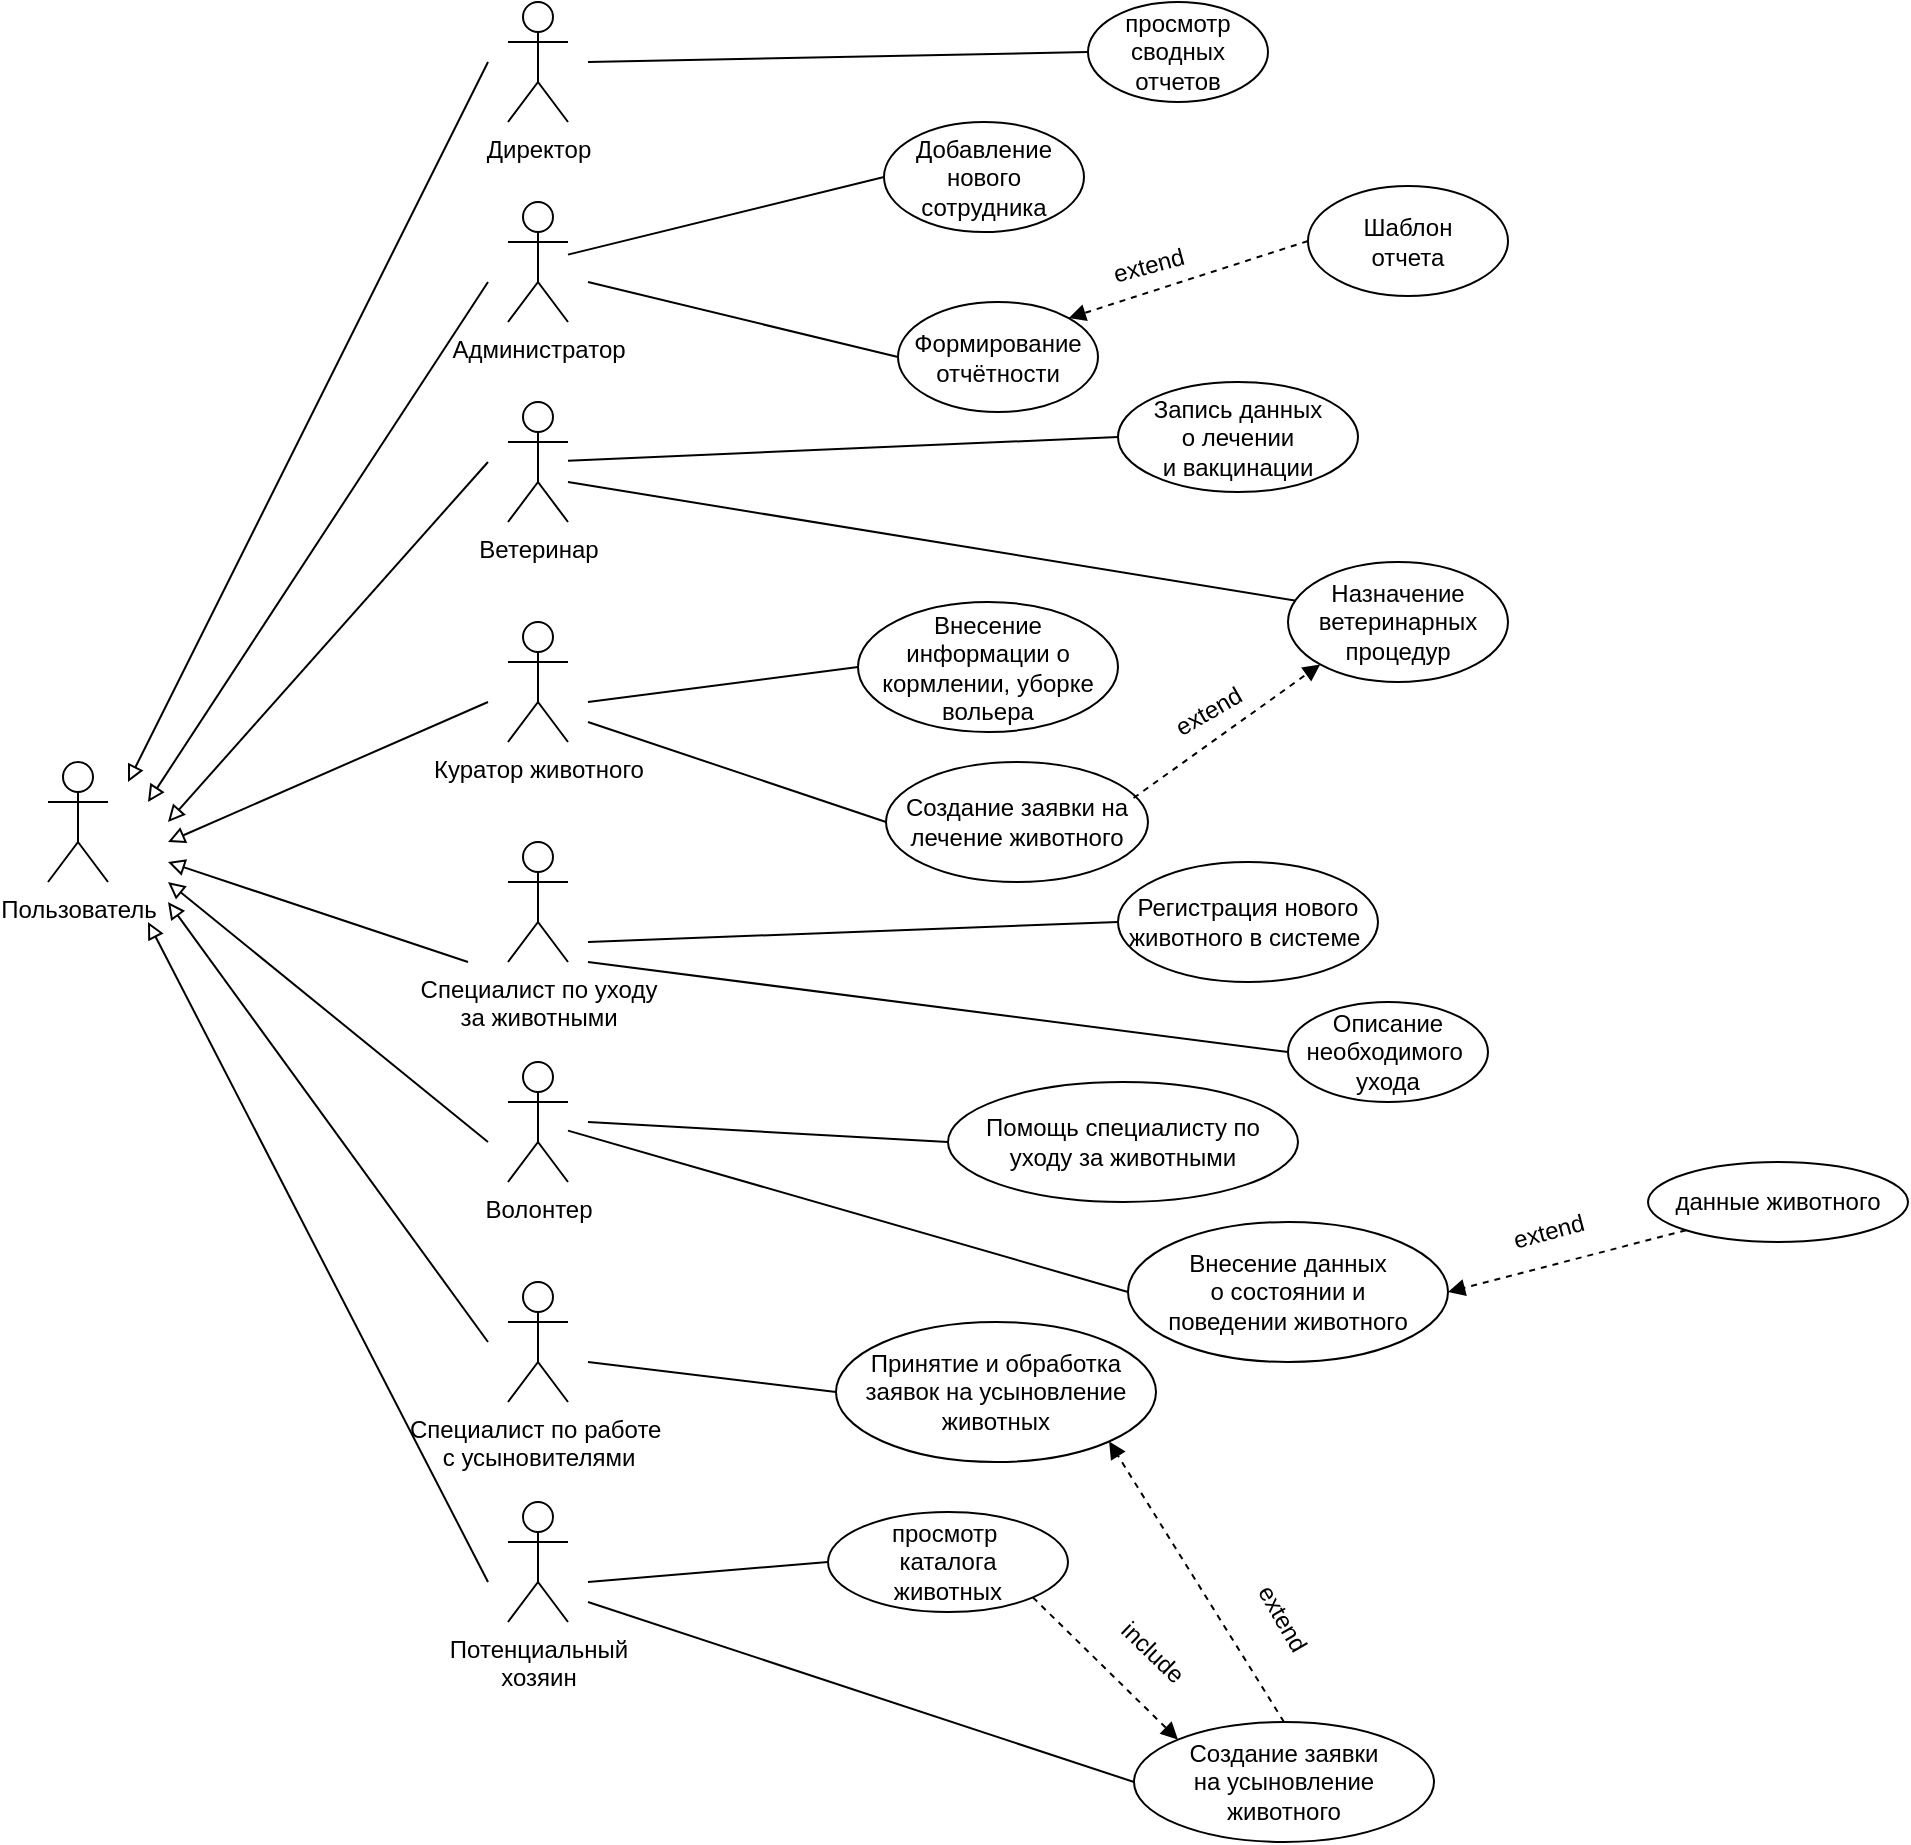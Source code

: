 <mxfile version="24.7.8">
  <diagram name="Страница — 1" id="ILUcZ4VWC_NbgSZ-m6gs">
    <mxGraphModel dx="2901" dy="1196" grid="1" gridSize="10" guides="1" tooltips="1" connect="1" arrows="1" fold="1" page="1" pageScale="1" pageWidth="827" pageHeight="1169" math="0" shadow="0">
      <root>
        <mxCell id="0" />
        <mxCell id="1" parent="0" />
        <mxCell id="S5P2pqd0xD6YAmX3UqQr-1" value="Пользователь" style="shape=umlActor;verticalLabelPosition=bottom;verticalAlign=top;html=1;outlineConnect=0;" parent="1" vertex="1">
          <mxGeometry x="-170" y="410" width="30" height="60" as="geometry" />
        </mxCell>
        <mxCell id="S5P2pqd0xD6YAmX3UqQr-2" value="Директор" style="shape=umlActor;verticalLabelPosition=bottom;verticalAlign=top;html=1;outlineConnect=0;" parent="1" vertex="1">
          <mxGeometry x="60" y="30" width="30" height="60" as="geometry" />
        </mxCell>
        <mxCell id="S5P2pqd0xD6YAmX3UqQr-5" value="Администратор" style="shape=umlActor;verticalLabelPosition=bottom;verticalAlign=top;html=1;outlineConnect=0;" parent="1" vertex="1">
          <mxGeometry x="60" y="130" width="30" height="60" as="geometry" />
        </mxCell>
        <mxCell id="S5P2pqd0xD6YAmX3UqQr-6" value="Ветеринар&lt;div&gt;&lt;br&gt;&lt;/div&gt;" style="shape=umlActor;verticalLabelPosition=bottom;verticalAlign=top;html=1;outlineConnect=0;" parent="1" vertex="1">
          <mxGeometry x="60" y="230" width="30" height="60" as="geometry" />
        </mxCell>
        <mxCell id="S5P2pqd0xD6YAmX3UqQr-7" value="&lt;div&gt;Специалист по уходу&lt;/div&gt;&lt;div&gt;за животными&lt;/div&gt;&lt;div&gt;&lt;br&gt;&lt;/div&gt;" style="shape=umlActor;verticalLabelPosition=bottom;verticalAlign=top;html=1;outlineConnect=0;" parent="1" vertex="1">
          <mxGeometry x="60" y="450" width="30" height="60" as="geometry" />
        </mxCell>
        <mxCell id="S5P2pqd0xD6YAmX3UqQr-8" value="&lt;div&gt;Куратор животного&lt;/div&gt;&lt;div&gt;&lt;br&gt;&lt;/div&gt;" style="shape=umlActor;verticalLabelPosition=bottom;verticalAlign=top;html=1;outlineConnect=0;" parent="1" vertex="1">
          <mxGeometry x="60" y="340" width="30" height="60" as="geometry" />
        </mxCell>
        <mxCell id="S5P2pqd0xD6YAmX3UqQr-10" value="&lt;div&gt;Волонтер&lt;/div&gt;" style="shape=umlActor;verticalLabelPosition=bottom;verticalAlign=top;html=1;outlineConnect=0;" parent="1" vertex="1">
          <mxGeometry x="60" y="560" width="30" height="60" as="geometry" />
        </mxCell>
        <mxCell id="S5P2pqd0xD6YAmX3UqQr-11" value="&lt;div&gt;Специалист по работе&amp;nbsp;&lt;/div&gt;&lt;div&gt;с усыновителями&lt;/div&gt;&lt;div&gt;&lt;br&gt;&lt;/div&gt;" style="shape=umlActor;verticalLabelPosition=bottom;verticalAlign=top;html=1;outlineConnect=0;" parent="1" vertex="1">
          <mxGeometry x="60" y="670" width="30" height="60" as="geometry" />
        </mxCell>
        <mxCell id="S5P2pqd0xD6YAmX3UqQr-12" value="&lt;div&gt;Потенциальный&lt;/div&gt;&lt;div&gt;хозяин&lt;/div&gt;" style="shape=umlActor;verticalLabelPosition=bottom;verticalAlign=top;html=1;outlineConnect=0;" parent="1" vertex="1">
          <mxGeometry x="60" y="780" width="30" height="60" as="geometry" />
        </mxCell>
        <mxCell id="S5P2pqd0xD6YAmX3UqQr-14" value="" style="endArrow=block;html=1;rounded=0;endFill=0;" parent="1" edge="1">
          <mxGeometry width="50" height="50" relative="1" as="geometry">
            <mxPoint x="50" y="60" as="sourcePoint" />
            <mxPoint x="-130" y="420" as="targetPoint" />
          </mxGeometry>
        </mxCell>
        <mxCell id="S5P2pqd0xD6YAmX3UqQr-15" value="" style="endArrow=block;html=1;rounded=0;endFill=0;" parent="1" edge="1">
          <mxGeometry width="50" height="50" relative="1" as="geometry">
            <mxPoint x="50" y="820" as="sourcePoint" />
            <mxPoint x="-120" y="490" as="targetPoint" />
          </mxGeometry>
        </mxCell>
        <mxCell id="S5P2pqd0xD6YAmX3UqQr-16" value="" style="endArrow=block;html=1;rounded=0;endFill=0;" parent="1" edge="1">
          <mxGeometry width="50" height="50" relative="1" as="geometry">
            <mxPoint x="50" y="170" as="sourcePoint" />
            <mxPoint x="-120" y="430" as="targetPoint" />
          </mxGeometry>
        </mxCell>
        <mxCell id="S5P2pqd0xD6YAmX3UqQr-17" value="" style="endArrow=block;html=1;rounded=0;endFill=0;" parent="1" edge="1">
          <mxGeometry width="50" height="50" relative="1" as="geometry">
            <mxPoint x="50" y="700" as="sourcePoint" />
            <mxPoint x="-110" y="480" as="targetPoint" />
          </mxGeometry>
        </mxCell>
        <mxCell id="S5P2pqd0xD6YAmX3UqQr-18" value="" style="endArrow=block;html=1;rounded=0;endFill=0;" parent="1" edge="1">
          <mxGeometry width="50" height="50" relative="1" as="geometry">
            <mxPoint x="50" y="260" as="sourcePoint" />
            <mxPoint x="-110" y="440" as="targetPoint" />
          </mxGeometry>
        </mxCell>
        <mxCell id="S5P2pqd0xD6YAmX3UqQr-19" value="" style="endArrow=block;html=1;rounded=0;endFill=0;" parent="1" edge="1">
          <mxGeometry width="50" height="50" relative="1" as="geometry">
            <mxPoint x="50" y="600" as="sourcePoint" />
            <mxPoint x="-110" y="470" as="targetPoint" />
          </mxGeometry>
        </mxCell>
        <mxCell id="S5P2pqd0xD6YAmX3UqQr-20" value="" style="endArrow=block;html=1;rounded=0;endFill=0;" parent="1" edge="1">
          <mxGeometry width="50" height="50" relative="1" as="geometry">
            <mxPoint x="50" y="380" as="sourcePoint" />
            <mxPoint x="-110" y="450" as="targetPoint" />
          </mxGeometry>
        </mxCell>
        <mxCell id="S5P2pqd0xD6YAmX3UqQr-21" value="" style="endArrow=block;html=1;rounded=0;endFill=0;" parent="1" edge="1">
          <mxGeometry width="50" height="50" relative="1" as="geometry">
            <mxPoint x="40" y="510" as="sourcePoint" />
            <mxPoint x="-110" y="460" as="targetPoint" />
          </mxGeometry>
        </mxCell>
        <mxCell id="S5P2pqd0xD6YAmX3UqQr-22" value="просмотр сводных отчетов" style="ellipse;whiteSpace=wrap;html=1;" parent="1" vertex="1">
          <mxGeometry x="350" y="30" width="90" height="50" as="geometry" />
        </mxCell>
        <mxCell id="S5P2pqd0xD6YAmX3UqQr-23" value="" style="endArrow=none;html=1;rounded=0;entryX=0;entryY=0.5;entryDx=0;entryDy=0;" parent="1" target="S5P2pqd0xD6YAmX3UqQr-22" edge="1">
          <mxGeometry width="50" height="50" relative="1" as="geometry">
            <mxPoint x="100" y="60" as="sourcePoint" />
            <mxPoint x="460" y="420" as="targetPoint" />
          </mxGeometry>
        </mxCell>
        <mxCell id="S5P2pqd0xD6YAmX3UqQr-29" value="Добавление&lt;div&gt;нового&lt;/div&gt;&lt;div&gt;сотрудника&lt;/div&gt;" style="ellipse;whiteSpace=wrap;html=1;" parent="1" vertex="1">
          <mxGeometry x="248" y="90" width="100" height="55" as="geometry" />
        </mxCell>
        <mxCell id="S5P2pqd0xD6YAmX3UqQr-30" value="" style="endArrow=none;html=1;rounded=0;entryX=0;entryY=0.5;entryDx=0;entryDy=0;" parent="1" source="S5P2pqd0xD6YAmX3UqQr-5" target="S5P2pqd0xD6YAmX3UqQr-29" edge="1">
          <mxGeometry width="50" height="50" relative="1" as="geometry">
            <mxPoint x="110" y="70" as="sourcePoint" />
            <mxPoint x="620" y="105" as="targetPoint" />
          </mxGeometry>
        </mxCell>
        <mxCell id="S5P2pqd0xD6YAmX3UqQr-33" value="Формирование&lt;div&gt;отчётности&lt;/div&gt;" style="ellipse;whiteSpace=wrap;html=1;" parent="1" vertex="1">
          <mxGeometry x="255" y="180" width="100" height="55" as="geometry" />
        </mxCell>
        <mxCell id="S5P2pqd0xD6YAmX3UqQr-34" value="" style="endArrow=none;html=1;rounded=0;entryX=0;entryY=0.5;entryDx=0;entryDy=0;" parent="1" target="S5P2pqd0xD6YAmX3UqQr-33" edge="1">
          <mxGeometry width="50" height="50" relative="1" as="geometry">
            <mxPoint x="100" y="170" as="sourcePoint" />
            <mxPoint x="240" y="168" as="targetPoint" />
          </mxGeometry>
        </mxCell>
        <mxCell id="S5P2pqd0xD6YAmX3UqQr-36" value="" style="endArrow=block;html=1;rounded=0;entryX=1;entryY=0;entryDx=0;entryDy=0;dashed=1;startArrow=none;startFill=0;exitX=0;exitY=0.5;exitDx=0;exitDy=0;endFill=1;" parent="1" source="ZK3HSe5MjtL0G6k60uyu-2" target="S5P2pqd0xD6YAmX3UqQr-33" edge="1">
          <mxGeometry width="50" height="50" relative="1" as="geometry">
            <mxPoint x="490" y="150" as="sourcePoint" />
            <mxPoint x="210" y="238" as="targetPoint" />
            <Array as="points" />
          </mxGeometry>
        </mxCell>
        <mxCell id="S5P2pqd0xD6YAmX3UqQr-37" value="Запись данных&lt;div&gt;о лечении&lt;/div&gt;&lt;div&gt;и вакцинации&lt;/div&gt;" style="ellipse;whiteSpace=wrap;html=1;" parent="1" vertex="1">
          <mxGeometry x="365" y="220" width="120" height="55" as="geometry" />
        </mxCell>
        <mxCell id="S5P2pqd0xD6YAmX3UqQr-38" value="" style="endArrow=none;html=1;rounded=0;entryX=0;entryY=0.5;entryDx=0;entryDy=0;" parent="1" source="S5P2pqd0xD6YAmX3UqQr-6" target="S5P2pqd0xD6YAmX3UqQr-37" edge="1">
          <mxGeometry width="50" height="50" relative="1" as="geometry">
            <mxPoint x="110" y="180" as="sourcePoint" />
            <mxPoint x="250" y="238" as="targetPoint" />
          </mxGeometry>
        </mxCell>
        <mxCell id="S5P2pqd0xD6YAmX3UqQr-41" value="Внесение информации о кормлении, уборке вольера" style="ellipse;whiteSpace=wrap;html=1;" parent="1" vertex="1">
          <mxGeometry x="235" y="330" width="130" height="65" as="geometry" />
        </mxCell>
        <mxCell id="S5P2pqd0xD6YAmX3UqQr-42" value="" style="endArrow=none;html=1;rounded=0;entryX=0;entryY=0.5;entryDx=0;entryDy=0;" parent="1" target="S5P2pqd0xD6YAmX3UqQr-41" edge="1">
          <mxGeometry width="50" height="50" relative="1" as="geometry">
            <mxPoint x="100" y="380" as="sourcePoint" />
            <mxPoint x="230" y="308" as="targetPoint" />
          </mxGeometry>
        </mxCell>
        <mxCell id="S5P2pqd0xD6YAmX3UqQr-45" value="Создание заявки на лечение животного" style="ellipse;whiteSpace=wrap;html=1;" parent="1" vertex="1">
          <mxGeometry x="249" y="410" width="131" height="60" as="geometry" />
        </mxCell>
        <mxCell id="S5P2pqd0xD6YAmX3UqQr-46" value="" style="endArrow=none;html=1;rounded=0;entryX=0;entryY=0.5;entryDx=0;entryDy=0;" parent="1" target="S5P2pqd0xD6YAmX3UqQr-45" edge="1">
          <mxGeometry width="50" height="50" relative="1" as="geometry">
            <mxPoint x="100" y="390" as="sourcePoint" />
            <mxPoint x="190" y="398" as="targetPoint" />
          </mxGeometry>
        </mxCell>
        <mxCell id="S5P2pqd0xD6YAmX3UqQr-47" value="" style="endArrow=none;html=1;rounded=0;entryX=0.073;entryY=0.333;entryDx=0;entryDy=0;entryPerimeter=0;" parent="1" target="ZK3HSe5MjtL0G6k60uyu-3" edge="1">
          <mxGeometry width="50" height="50" relative="1" as="geometry">
            <mxPoint x="90" y="270" as="sourcePoint" />
            <mxPoint x="330" y="360" as="targetPoint" />
          </mxGeometry>
        </mxCell>
        <mxCell id="S5P2pqd0xD6YAmX3UqQr-50" value="Регистрация нового животного в системе&amp;nbsp;" style="ellipse;whiteSpace=wrap;html=1;" parent="1" vertex="1">
          <mxGeometry x="365" y="460" width="130" height="60" as="geometry" />
        </mxCell>
        <mxCell id="S5P2pqd0xD6YAmX3UqQr-51" value="Описание необходимого&amp;nbsp;&lt;div&gt;ухода&lt;/div&gt;" style="ellipse;whiteSpace=wrap;html=1;" parent="1" vertex="1">
          <mxGeometry x="450" y="530" width="100" height="50" as="geometry" />
        </mxCell>
        <mxCell id="S5P2pqd0xD6YAmX3UqQr-52" value="" style="endArrow=none;html=1;rounded=0;entryX=0;entryY=0.5;entryDx=0;entryDy=0;" parent="1" target="S5P2pqd0xD6YAmX3UqQr-50" edge="1">
          <mxGeometry width="50" height="50" relative="1" as="geometry">
            <mxPoint x="100" y="500" as="sourcePoint" />
            <mxPoint x="235" y="470" as="targetPoint" />
          </mxGeometry>
        </mxCell>
        <mxCell id="S5P2pqd0xD6YAmX3UqQr-55" value="" style="endArrow=none;html=1;rounded=0;entryX=0;entryY=0.5;entryDx=0;entryDy=0;" parent="1" target="S5P2pqd0xD6YAmX3UqQr-51" edge="1">
          <mxGeometry width="50" height="50" relative="1" as="geometry">
            <mxPoint x="100" y="510" as="sourcePoint" />
            <mxPoint x="170" y="540" as="targetPoint" />
          </mxGeometry>
        </mxCell>
        <mxCell id="S5P2pqd0xD6YAmX3UqQr-59" value="Внесение данных&lt;div&gt;о состоянии и&lt;/div&gt;&lt;div&gt;поведении животного&lt;/div&gt;" style="ellipse;whiteSpace=wrap;html=1;" parent="1" vertex="1">
          <mxGeometry x="370" y="640" width="160" height="70" as="geometry" />
        </mxCell>
        <mxCell id="S5P2pqd0xD6YAmX3UqQr-60" value="" style="endArrow=none;html=1;rounded=0;entryX=0;entryY=0.5;entryDx=0;entryDy=0;" parent="1" source="S5P2pqd0xD6YAmX3UqQr-10" target="S5P2pqd0xD6YAmX3UqQr-59" edge="1">
          <mxGeometry width="50" height="50" relative="1" as="geometry">
            <mxPoint x="110" y="520" as="sourcePoint" />
            <mxPoint x="373" y="575" as="targetPoint" />
          </mxGeometry>
        </mxCell>
        <mxCell id="S5P2pqd0xD6YAmX3UqQr-61" value="Помощь специалисту по&lt;div&gt;уходу за животными&lt;/div&gt;" style="ellipse;whiteSpace=wrap;html=1;" parent="1" vertex="1">
          <mxGeometry x="280" y="570" width="175" height="60" as="geometry" />
        </mxCell>
        <mxCell id="S5P2pqd0xD6YAmX3UqQr-62" value="данные животного" style="ellipse;whiteSpace=wrap;html=1;" parent="1" vertex="1">
          <mxGeometry x="630" y="610" width="130" height="40" as="geometry" />
        </mxCell>
        <mxCell id="S5P2pqd0xD6YAmX3UqQr-63" value="" style="endArrow=block;html=1;rounded=0;endFill=1;exitX=0;exitY=1;exitDx=0;exitDy=0;entryX=1;entryY=0.5;entryDx=0;entryDy=0;dashed=1;" parent="1" source="S5P2pqd0xD6YAmX3UqQr-62" target="S5P2pqd0xD6YAmX3UqQr-59" edge="1">
          <mxGeometry width="50" height="50" relative="1" as="geometry">
            <mxPoint x="60" y="710" as="sourcePoint" />
            <mxPoint x="-100" y="490" as="targetPoint" />
          </mxGeometry>
        </mxCell>
        <mxCell id="S5P2pqd0xD6YAmX3UqQr-64" value="" style="endArrow=none;html=1;rounded=0;entryX=0;entryY=0.5;entryDx=0;entryDy=0;" parent="1" target="S5P2pqd0xD6YAmX3UqQr-61" edge="1">
          <mxGeometry width="50" height="50" relative="1" as="geometry">
            <mxPoint x="100" y="590" as="sourcePoint" />
            <mxPoint x="170" y="665" as="targetPoint" />
          </mxGeometry>
        </mxCell>
        <mxCell id="S5P2pqd0xD6YAmX3UqQr-67" value="Принятие и обработка заявок на усыновление животных" style="ellipse;whiteSpace=wrap;html=1;" parent="1" vertex="1">
          <mxGeometry x="224" y="690" width="160" height="70" as="geometry" />
        </mxCell>
        <mxCell id="S5P2pqd0xD6YAmX3UqQr-69" value="" style="endArrow=none;html=1;rounded=0;entryX=0;entryY=0.5;entryDx=0;entryDy=0;" parent="1" target="S5P2pqd0xD6YAmX3UqQr-67" edge="1">
          <mxGeometry width="50" height="50" relative="1" as="geometry">
            <mxPoint x="100" y="710" as="sourcePoint" />
            <mxPoint x="358" y="675" as="targetPoint" />
          </mxGeometry>
        </mxCell>
        <mxCell id="S5P2pqd0xD6YAmX3UqQr-73" value="" style="endArrow=none;html=1;rounded=0;entryX=0;entryY=0.5;entryDx=0;entryDy=0;" parent="1" target="S5P2pqd0xD6YAmX3UqQr-74" edge="1">
          <mxGeometry width="50" height="50" relative="1" as="geometry">
            <mxPoint x="100" y="820" as="sourcePoint" />
            <mxPoint x="300" y="870" as="targetPoint" />
          </mxGeometry>
        </mxCell>
        <mxCell id="S5P2pqd0xD6YAmX3UqQr-74" value="просмотр&amp;nbsp;&lt;div&gt;каталога&lt;/div&gt;&lt;div&gt;животных&lt;/div&gt;" style="ellipse;whiteSpace=wrap;html=1;" parent="1" vertex="1">
          <mxGeometry x="220" y="785" width="120" height="50" as="geometry" />
        </mxCell>
        <mxCell id="S5P2pqd0xD6YAmX3UqQr-76" value="" style="endArrow=block;html=1;rounded=0;endFill=1;exitX=1;exitY=1;exitDx=0;exitDy=0;entryX=0;entryY=0;entryDx=0;entryDy=0;dashed=1;" parent="1" source="S5P2pqd0xD6YAmX3UqQr-74" target="S5P2pqd0xD6YAmX3UqQr-77" edge="1">
          <mxGeometry width="50" height="50" relative="1" as="geometry">
            <mxPoint x="680" y="715" as="sourcePoint" />
            <mxPoint x="457" y="679" as="targetPoint" />
          </mxGeometry>
        </mxCell>
        <mxCell id="S5P2pqd0xD6YAmX3UqQr-77" value="Создание заявки&lt;div&gt;на усыновление&lt;/div&gt;&lt;div&gt;животного&lt;/div&gt;" style="ellipse;whiteSpace=wrap;html=1;" parent="1" vertex="1">
          <mxGeometry x="373" y="890" width="150" height="60" as="geometry" />
        </mxCell>
        <mxCell id="S5P2pqd0xD6YAmX3UqQr-78" value="" style="endArrow=none;html=1;rounded=0;entryX=0;entryY=0.5;entryDx=0;entryDy=0;" parent="1" target="S5P2pqd0xD6YAmX3UqQr-77" edge="1">
          <mxGeometry width="50" height="50" relative="1" as="geometry">
            <mxPoint x="100" y="830" as="sourcePoint" />
            <mxPoint x="310" y="865" as="targetPoint" />
          </mxGeometry>
        </mxCell>
        <mxCell id="S5P2pqd0xD6YAmX3UqQr-79" value="" style="endArrow=block;html=1;rounded=0;endFill=1;exitX=0.5;exitY=0;exitDx=0;exitDy=0;entryX=1;entryY=1;entryDx=0;entryDy=0;dashed=1;" parent="1" source="S5P2pqd0xD6YAmX3UqQr-77" target="S5P2pqd0xD6YAmX3UqQr-67" edge="1">
          <mxGeometry width="50" height="50" relative="1" as="geometry">
            <mxPoint x="315" y="880" as="sourcePoint" />
            <mxPoint x="370" y="929" as="targetPoint" />
          </mxGeometry>
        </mxCell>
        <mxCell id="S5P2pqd0xD6YAmX3UqQr-82" value="extend" style="text;html=1;align=center;verticalAlign=middle;resizable=0;points=[];autosize=1;strokeColor=none;fillColor=none;rotation=-15;" parent="1" vertex="1">
          <mxGeometry x="550" y="630" width="60" height="30" as="geometry" />
        </mxCell>
        <mxCell id="S5P2pqd0xD6YAmX3UqQr-83" value="extend" style="text;html=1;align=center;verticalAlign=middle;resizable=0;points=[];autosize=1;strokeColor=none;fillColor=none;rotation=60;" parent="1" vertex="1">
          <mxGeometry x="417" y="823" width="60" height="30" as="geometry" />
        </mxCell>
        <mxCell id="S5P2pqd0xD6YAmX3UqQr-84" value="include" style="text;html=1;align=center;verticalAlign=middle;resizable=0;points=[];autosize=1;strokeColor=none;fillColor=none;rotation=44;" parent="1" vertex="1">
          <mxGeometry x="352" y="840" width="60" height="30" as="geometry" />
        </mxCell>
        <mxCell id="S5P2pqd0xD6YAmX3UqQr-85" value="extend" style="text;html=1;align=center;verticalAlign=middle;resizable=0;points=[];autosize=1;strokeColor=none;fillColor=none;rotation=-15;" parent="1" vertex="1">
          <mxGeometry x="350" y="147" width="60" height="30" as="geometry" />
        </mxCell>
        <mxCell id="ZK3HSe5MjtL0G6k60uyu-2" value="Шаблон&lt;div&gt;отчета&lt;/div&gt;" style="ellipse;whiteSpace=wrap;html=1;" vertex="1" parent="1">
          <mxGeometry x="460" y="122" width="100" height="55" as="geometry" />
        </mxCell>
        <mxCell id="ZK3HSe5MjtL0G6k60uyu-3" value="Назначение ветеринарных процедур" style="ellipse;whiteSpace=wrap;html=1;" vertex="1" parent="1">
          <mxGeometry x="450" y="310" width="110" height="60" as="geometry" />
        </mxCell>
        <mxCell id="ZK3HSe5MjtL0G6k60uyu-5" value="" style="endArrow=block;html=1;rounded=0;endFill=1;exitX=0.945;exitY=0.3;exitDx=0;exitDy=0;entryX=0;entryY=1;entryDx=0;entryDy=0;dashed=1;exitPerimeter=0;" edge="1" parent="1" source="S5P2pqd0xD6YAmX3UqQr-45" target="ZK3HSe5MjtL0G6k60uyu-3">
          <mxGeometry width="50" height="50" relative="1" as="geometry">
            <mxPoint x="458" y="900" as="sourcePoint" />
            <mxPoint x="371" y="760" as="targetPoint" />
          </mxGeometry>
        </mxCell>
        <mxCell id="ZK3HSe5MjtL0G6k60uyu-7" value="extend" style="text;html=1;align=center;verticalAlign=middle;resizable=0;points=[];autosize=1;strokeColor=none;fillColor=none;rotation=-30;" vertex="1" parent="1">
          <mxGeometry x="380" y="370" width="60" height="30" as="geometry" />
        </mxCell>
      </root>
    </mxGraphModel>
  </diagram>
</mxfile>
